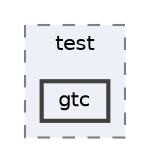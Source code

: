 digraph "C:/Users/HP/Documents/GitHub/Minero-Game/Classes/lib/glm/test/gtc"
{
 // LATEX_PDF_SIZE
  bgcolor="transparent";
  edge [fontname=Helvetica,fontsize=10,labelfontname=Helvetica,labelfontsize=10];
  node [fontname=Helvetica,fontsize=10,shape=box,height=0.2,width=0.4];
  compound=true
  subgraph clusterdir_83097819176efdce51f1de93cdac70a0 {
    graph [ bgcolor="#edf0f7", pencolor="grey50", label="test", fontname=Helvetica,fontsize=10 style="filled,dashed", URL="dir_83097819176efdce51f1de93cdac70a0.html",tooltip=""]
  dir_593c0bba6672fbb2d9e91b143f8d61ca [label="gtc", fillcolor="#edf0f7", color="grey25", style="filled,bold", URL="dir_593c0bba6672fbb2d9e91b143f8d61ca.html",tooltip=""];
  }
}
